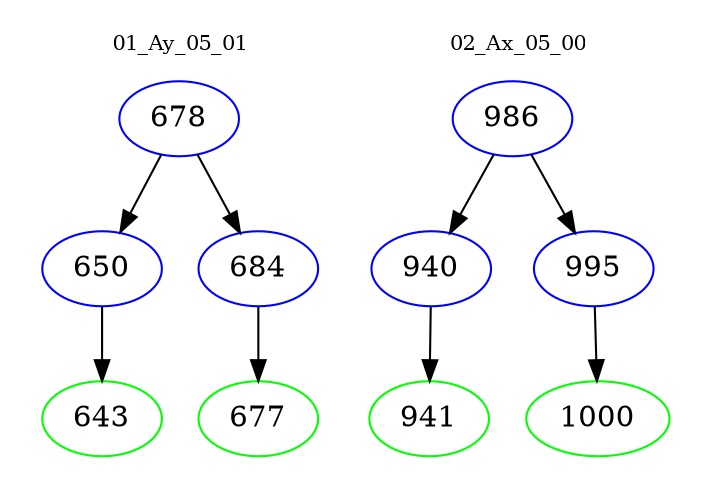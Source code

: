 digraph{
subgraph cluster_0 {
color = white
label = "01_Ay_05_01";
fontsize=10;
T0_678 [label="678", color="blue"]
T0_678 -> T0_650 [color="black"]
T0_650 [label="650", color="blue"]
T0_650 -> T0_643 [color="black"]
T0_643 [label="643", color="green"]
T0_678 -> T0_684 [color="black"]
T0_684 [label="684", color="blue"]
T0_684 -> T0_677 [color="black"]
T0_677 [label="677", color="green"]
}
subgraph cluster_1 {
color = white
label = "02_Ax_05_00";
fontsize=10;
T1_986 [label="986", color="blue"]
T1_986 -> T1_940 [color="black"]
T1_940 [label="940", color="blue"]
T1_940 -> T1_941 [color="black"]
T1_941 [label="941", color="green"]
T1_986 -> T1_995 [color="black"]
T1_995 [label="995", color="blue"]
T1_995 -> T1_1000 [color="black"]
T1_1000 [label="1000", color="green"]
}
}
